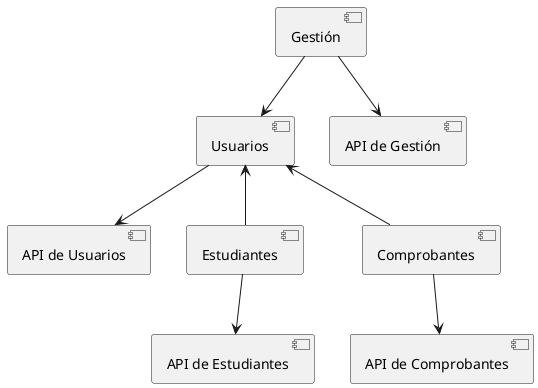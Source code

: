 @startuml
!define AWSPUML https://raw.githubusercontent.com/awslabs/aws-icons-for-plantuml/v17.0.0/dist


!define SPRITESURL https://raw.githubusercontent.com/rabelenda/cicon-plantuml-sprites/v1.1.2/sprites

!define SPRITE(name, url) <img:sprites/{url}.png&scale=2.5>
[Gestión] --> [Usuarios]
[Usuarios] --> [API de Usuarios]
[Usuarios] <-- [Estudiantes]
[Estudiantes] --> [API de Estudiantes]
[Comprobantes] --> [API de Comprobantes]
[Usuarios] <-- [Comprobantes]
[Gestión] --> [API de Gestión]
@enduml
